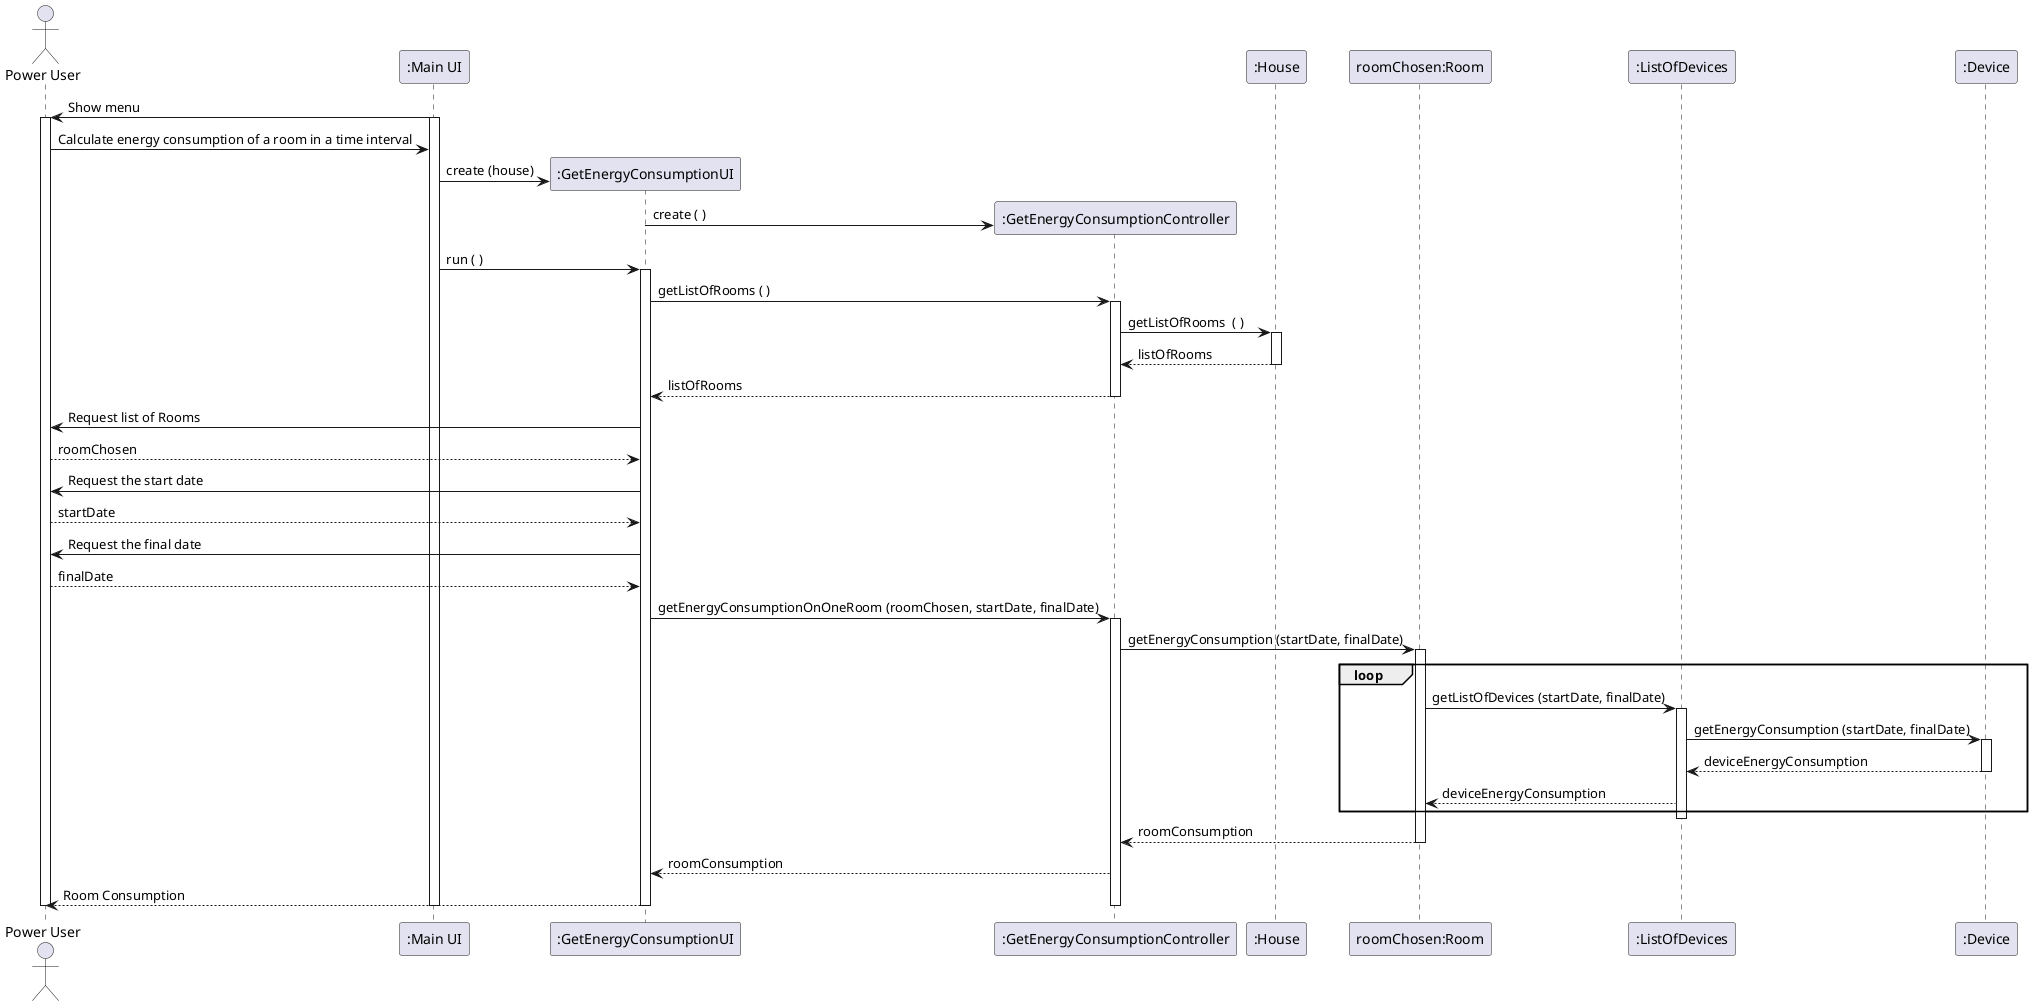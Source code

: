 
@startuml
actor "Power User" as P
participant ":Main UI" as M
participant ":GetEnergyConsumptionUI" as U
participant ":GetEnergyConsumptionController" as C
participant ":House" as H
participant "roomChosen:Room" as R
participant ":ListOfDevices" as LD
participant ":Device" as D




M -> P: Show menu
activate M
activate P
P -> M: Calculate energy consumption of a room in a time interval
create U
M -> U : create (house)

create C
U -> C : create ( )
M -> U: run ( )
activate U
U -> C: getListOfRooms ( )
activate C
C -> H: getListOfRooms  ( )
activate H
H --> C: listOfRooms
deactivate H
C --> U: listOfRooms
deactivate C
U -> P: Request list of Rooms
P-->U: roomChosen
U -> P: Request the start date
P-->U: startDate
U -> P: Request the final date
P-->U: finalDate
U->C: getEnergyConsumptionOnOneRoom (roomChosen, startDate, finalDate)
activate C



C -> R: getEnergyConsumption (startDate, finalDate)
activate R
loop
R -> LD:getListOfDevices (startDate, finalDate)
activate LD
LD -> D:getEnergyConsumption (startDate, finalDate)
activate D
D--> LD: deviceEnergyConsumption
deactivate D
LD--> R: deviceEnergyConsumption
end
deactivate LD

R --> C: roomConsumption
deactivate R
C --> U: roomConsumption
U --> P: Room Consumption
deactivate C
deactivate R
deactivate P
deactivate M
deactivate U
@enduml